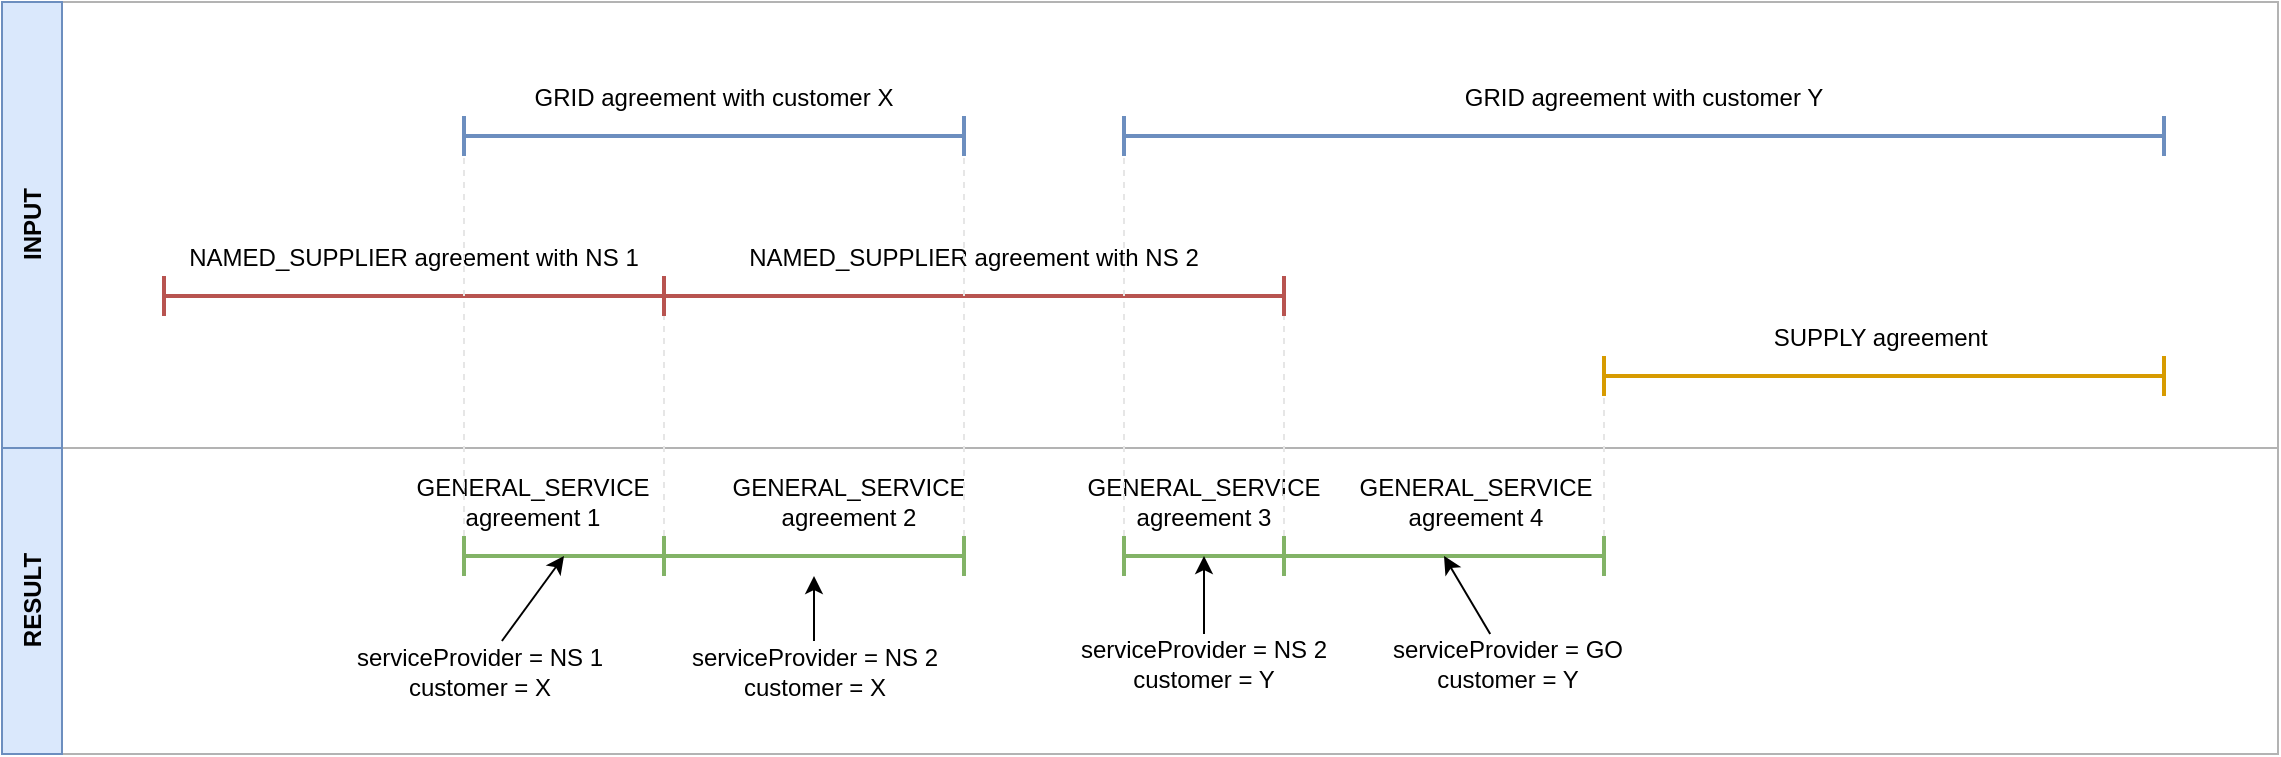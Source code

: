 <mxfile version="24.7.17" pages="12">
  <diagram name="general-service" id="TPAcpoSutJ0NyJSbH-Em">
    <mxGraphModel dx="1565" dy="966" grid="0" gridSize="10" guides="1" tooltips="1" connect="1" arrows="1" fold="1" page="0" pageScale="1" pageWidth="1169" pageHeight="827" math="0" shadow="0">
      <root>
        <mxCell id="0" />
        <mxCell id="1" parent="0" />
        <mxCell id="9okdgM4vmiqUGmqTkYKk-2" value="" style="rounded=0;whiteSpace=wrap;html=1;fillColor=none;strokeColor=#B3B3B3;" parent="1" vertex="1">
          <mxGeometry x="-651" y="36" width="1108" height="153" as="geometry" />
        </mxCell>
        <mxCell id="9okdgM4vmiqUGmqTkYKk-1" value="" style="rounded=0;whiteSpace=wrap;html=1;fillColor=none;strokeColor=#B3B3B3;" parent="1" vertex="1">
          <mxGeometry x="-651" y="-187" width="1108" height="223" as="geometry" />
        </mxCell>
        <mxCell id="FYREpQL3ntCEOkRxe8mp-1" value="GRID agreement with customer X" style="shape=crossbar;whiteSpace=wrap;html=1;rounded=1;fillColor=#dae8fc;strokeColor=#6c8ebf;labelPosition=center;verticalLabelPosition=top;align=center;verticalAlign=bottom;strokeWidth=2;" parent="1" vertex="1">
          <mxGeometry x="-450" y="-130" width="250" height="20" as="geometry" />
        </mxCell>
        <mxCell id="FYREpQL3ntCEOkRxe8mp-2" value="GRID agreement with customer Y" style="shape=crossbar;whiteSpace=wrap;html=1;rounded=1;fillColor=#dae8fc;strokeColor=#6c8ebf;labelPosition=center;verticalLabelPosition=top;align=center;verticalAlign=bottom;strokeWidth=2;" parent="1" vertex="1">
          <mxGeometry x="-120" y="-130" width="520" height="20" as="geometry" />
        </mxCell>
        <mxCell id="FYREpQL3ntCEOkRxe8mp-3" value="NAMED_SUPPLIER agreement with NS 1" style="shape=crossbar;whiteSpace=wrap;html=1;rounded=1;fillColor=#f8cecc;strokeColor=#b85450;labelPosition=center;verticalLabelPosition=top;align=center;verticalAlign=bottom;strokeWidth=2;" parent="1" vertex="1">
          <mxGeometry x="-600" y="-50" width="250" height="20" as="geometry" />
        </mxCell>
        <mxCell id="FYREpQL3ntCEOkRxe8mp-4" value="NAMED_SUPPLIER&amp;nbsp;agreement with NS 2" style="shape=crossbar;whiteSpace=wrap;html=1;rounded=1;fillColor=#f8cecc;strokeColor=#b85450;labelPosition=center;verticalLabelPosition=top;align=center;verticalAlign=bottom;strokeWidth=2;" parent="1" vertex="1">
          <mxGeometry x="-350" y="-50" width="310" height="20" as="geometry" />
        </mxCell>
        <mxCell id="FYREpQL3ntCEOkRxe8mp-5" value="GENERAL_SERVICE agreement 1" style="shape=crossbar;whiteSpace=wrap;html=1;rounded=1;fillColor=#d5e8d4;strokeColor=#82b366;labelPosition=center;verticalLabelPosition=top;align=center;verticalAlign=bottom;strokeWidth=2;spacingRight=31;" parent="1" vertex="1">
          <mxGeometry x="-450" y="80" width="100" height="20" as="geometry" />
        </mxCell>
        <mxCell id="FYREpQL3ntCEOkRxe8mp-6" value="GENERAL_SERVICE&lt;br&gt;agreement 2" style="shape=crossbar;whiteSpace=wrap;html=1;rounded=1;fillColor=#d5e8d4;strokeColor=#82b366;labelPosition=center;verticalLabelPosition=top;align=center;verticalAlign=bottom;strokeWidth=2;spacingLeft=35;" parent="1" vertex="1">
          <mxGeometry x="-350" y="80" width="150" height="20" as="geometry" />
        </mxCell>
        <mxCell id="FYREpQL3ntCEOkRxe8mp-7" value="GENERAL_SERVICE agreement 3" style="shape=crossbar;whiteSpace=wrap;html=1;rounded=1;fillColor=#d5e8d4;strokeColor=#82b366;labelPosition=center;verticalLabelPosition=top;align=center;verticalAlign=bottom;strokeWidth=2;" parent="1" vertex="1">
          <mxGeometry x="-120" y="80" width="80" height="20" as="geometry" />
        </mxCell>
        <mxCell id="FYREpQL3ntCEOkRxe8mp-8" value="GENERAL_SERVICE agreement 4" style="shape=crossbar;whiteSpace=wrap;html=1;rounded=1;fillColor=#d5e8d4;strokeColor=#82b366;labelPosition=center;verticalLabelPosition=top;align=center;verticalAlign=bottom;strokeWidth=2;spacingLeft=32;" parent="1" vertex="1">
          <mxGeometry x="-40" y="80" width="160" height="20" as="geometry" />
        </mxCell>
        <mxCell id="FYREpQL3ntCEOkRxe8mp-9" value="serviceProvider = NS 1&lt;br&gt;customer = X" style="text;html=1;strokeColor=none;fillColor=none;align=center;verticalAlign=middle;whiteSpace=wrap;rounded=0;" parent="1" vertex="1">
          <mxGeometry x="-527" y="132.5" width="170" height="30" as="geometry" />
        </mxCell>
        <mxCell id="FYREpQL3ntCEOkRxe8mp-10" style="rounded=0;orthogonalLoop=1;jettySize=auto;html=1;" parent="1" source="FYREpQL3ntCEOkRxe8mp-11" target="FYREpQL3ntCEOkRxe8mp-6" edge="1">
          <mxGeometry relative="1" as="geometry" />
        </mxCell>
        <mxCell id="FYREpQL3ntCEOkRxe8mp-11" value="serviceProvider = NS 2&lt;br&gt;customer = X" style="text;html=1;strokeColor=none;fillColor=none;align=center;verticalAlign=middle;whiteSpace=wrap;rounded=0;" parent="1" vertex="1">
          <mxGeometry x="-352.5" y="132.5" width="155" height="30" as="geometry" />
        </mxCell>
        <mxCell id="FYREpQL3ntCEOkRxe8mp-12" style="rounded=0;orthogonalLoop=1;jettySize=auto;html=1;entryX=0.5;entryY=0.5;entryDx=0;entryDy=0;entryPerimeter=0;" parent="1" source="FYREpQL3ntCEOkRxe8mp-13" target="FYREpQL3ntCEOkRxe8mp-7" edge="1">
          <mxGeometry relative="1" as="geometry" />
        </mxCell>
        <mxCell id="FYREpQL3ntCEOkRxe8mp-13" value="serviceProvider = NS 2&lt;br style=&quot;border-color: var(--border-color);&quot;&gt;customer = Y" style="text;html=1;strokeColor=none;fillColor=none;align=center;verticalAlign=middle;whiteSpace=wrap;rounded=0;" parent="1" vertex="1">
          <mxGeometry x="-150" y="129" width="140" height="30" as="geometry" />
        </mxCell>
        <mxCell id="FYREpQL3ntCEOkRxe8mp-14" value="SUPPLY agreement&amp;nbsp;" style="shape=crossbar;whiteSpace=wrap;html=1;rounded=1;fillColor=#ffe6cc;strokeColor=#d79b00;labelPosition=center;verticalLabelPosition=top;align=center;verticalAlign=bottom;strokeWidth=2;" parent="1" vertex="1">
          <mxGeometry x="120" y="-10" width="280" height="20" as="geometry" />
        </mxCell>
        <mxCell id="FYREpQL3ntCEOkRxe8mp-15" style="rounded=0;orthogonalLoop=1;jettySize=auto;html=1;entryX=0.5;entryY=0.5;entryDx=0;entryDy=0;entryPerimeter=0;" parent="1" source="FYREpQL3ntCEOkRxe8mp-16" target="FYREpQL3ntCEOkRxe8mp-8" edge="1">
          <mxGeometry relative="1" as="geometry" />
        </mxCell>
        <mxCell id="FYREpQL3ntCEOkRxe8mp-16" value="serviceProvider = GO&lt;br style=&quot;border-color: var(--border-color);&quot;&gt;customer = Y" style="text;html=1;strokeColor=none;fillColor=none;align=center;verticalAlign=middle;whiteSpace=wrap;rounded=0;" parent="1" vertex="1">
          <mxGeometry x="2" y="129" width="140" height="30" as="geometry" />
        </mxCell>
        <mxCell id="FYREpQL3ntCEOkRxe8mp-17" value="" style="endArrow=classic;html=1;rounded=0;entryX=0.5;entryY=0.5;entryDx=0;entryDy=0;entryPerimeter=0;" parent="1" source="FYREpQL3ntCEOkRxe8mp-9" target="FYREpQL3ntCEOkRxe8mp-5" edge="1">
          <mxGeometry width="50" height="50" relative="1" as="geometry">
            <mxPoint x="-420" y="180" as="sourcePoint" />
            <mxPoint x="-370" y="130" as="targetPoint" />
          </mxGeometry>
        </mxCell>
        <mxCell id="9okdgM4vmiqUGmqTkYKk-3" value="INPUT" style="text;html=1;align=center;verticalAlign=middle;whiteSpace=wrap;rounded=0;fontStyle=1;horizontal=0;fillColor=#dae8fc;strokeColor=#6c8ebf;" parent="1" vertex="1">
          <mxGeometry x="-681" y="-187" width="30" height="223" as="geometry" />
        </mxCell>
        <mxCell id="9okdgM4vmiqUGmqTkYKk-5" value="RESULT" style="text;html=1;align=center;verticalAlign=middle;whiteSpace=wrap;rounded=0;fontStyle=1;horizontal=0;fillColor=#dae8fc;strokeColor=#6c8ebf;" parent="1" vertex="1">
          <mxGeometry x="-681" y="36" width="30" height="153" as="geometry" />
        </mxCell>
        <mxCell id="9okdgM4vmiqUGmqTkYKk-6" value="" style="endArrow=none;html=1;rounded=0;dashed=1;strokeColor=#E6E6E6;exitX=0;exitY=0;exitDx=0;exitDy=0;exitPerimeter=0;entryX=0;entryY=1;entryDx=0;entryDy=0;entryPerimeter=0;" parent="1" source="FYREpQL3ntCEOkRxe8mp-5" target="FYREpQL3ntCEOkRxe8mp-1" edge="1">
          <mxGeometry width="50" height="50" relative="1" as="geometry">
            <mxPoint x="-372" y="-293" as="sourcePoint" />
            <mxPoint x="-374" y="-403" as="targetPoint" />
          </mxGeometry>
        </mxCell>
        <mxCell id="9okdgM4vmiqUGmqTkYKk-7" value="" style="endArrow=none;html=1;rounded=0;dashed=1;strokeColor=#E6E6E6;exitX=0;exitY=0;exitDx=0;exitDy=0;exitPerimeter=0;entryX=0;entryY=1;entryDx=0;entryDy=0;entryPerimeter=0;" parent="1" source="FYREpQL3ntCEOkRxe8mp-6" target="FYREpQL3ntCEOkRxe8mp-4" edge="1">
          <mxGeometry width="50" height="50" relative="1" as="geometry">
            <mxPoint x="-440" y="90" as="sourcePoint" />
            <mxPoint x="-440" y="-100" as="targetPoint" />
          </mxGeometry>
        </mxCell>
        <mxCell id="9okdgM4vmiqUGmqTkYKk-8" value="" style="endArrow=none;html=1;rounded=0;dashed=1;strokeColor=#E6E6E6;exitX=1;exitY=0;exitDx=0;exitDy=0;exitPerimeter=0;entryX=1;entryY=1;entryDx=0;entryDy=0;entryPerimeter=0;" parent="1" source="FYREpQL3ntCEOkRxe8mp-6" target="FYREpQL3ntCEOkRxe8mp-1" edge="1">
          <mxGeometry width="50" height="50" relative="1" as="geometry">
            <mxPoint x="-430" y="100" as="sourcePoint" />
            <mxPoint x="-430" y="-90" as="targetPoint" />
          </mxGeometry>
        </mxCell>
        <mxCell id="9okdgM4vmiqUGmqTkYKk-9" value="" style="endArrow=none;html=1;rounded=0;dashed=1;strokeColor=#E6E6E6;exitX=0;exitY=0;exitDx=0;exitDy=0;exitPerimeter=0;entryX=0;entryY=1;entryDx=0;entryDy=0;entryPerimeter=0;" parent="1" source="FYREpQL3ntCEOkRxe8mp-7" target="FYREpQL3ntCEOkRxe8mp-2" edge="1">
          <mxGeometry width="50" height="50" relative="1" as="geometry">
            <mxPoint x="-420" y="110" as="sourcePoint" />
            <mxPoint x="-420" y="-80" as="targetPoint" />
          </mxGeometry>
        </mxCell>
        <mxCell id="9okdgM4vmiqUGmqTkYKk-10" value="" style="endArrow=none;html=1;rounded=0;dashed=1;strokeColor=#E6E6E6;exitX=0;exitY=0;exitDx=0;exitDy=0;exitPerimeter=0;entryX=1;entryY=1;entryDx=0;entryDy=0;entryPerimeter=0;" parent="1" source="FYREpQL3ntCEOkRxe8mp-8" target="FYREpQL3ntCEOkRxe8mp-4" edge="1">
          <mxGeometry width="50" height="50" relative="1" as="geometry">
            <mxPoint x="-410" y="120" as="sourcePoint" />
            <mxPoint x="-410" y="-70" as="targetPoint" />
          </mxGeometry>
        </mxCell>
        <mxCell id="9okdgM4vmiqUGmqTkYKk-11" value="" style="endArrow=none;html=1;rounded=0;dashed=1;strokeColor=#E6E6E6;exitX=1;exitY=0;exitDx=0;exitDy=0;exitPerimeter=0;entryX=0;entryY=1;entryDx=0;entryDy=0;entryPerimeter=0;" parent="1" source="FYREpQL3ntCEOkRxe8mp-8" target="FYREpQL3ntCEOkRxe8mp-14" edge="1">
          <mxGeometry width="50" height="50" relative="1" as="geometry">
            <mxPoint x="-400" y="130" as="sourcePoint" />
            <mxPoint x="-400" y="-60" as="targetPoint" />
          </mxGeometry>
        </mxCell>
      </root>
    </mxGraphModel>
  </diagram>
  <diagram id="hHfPCNvyKWGCRxPX6kuU" name="üldteenus">
    <mxGraphModel dx="1679" dy="1050" grid="0" gridSize="10" guides="1" tooltips="1" connect="1" arrows="1" fold="1" page="0" pageScale="1" pageWidth="1169" pageHeight="827" math="0" shadow="0">
      <root>
        <mxCell id="0" />
        <mxCell id="1" parent="0" />
        <mxCell id="PEXl82IHbpsBvwslRwle-1" value="" style="rounded=0;whiteSpace=wrap;html=1;fillColor=none;strokeColor=#B3B3B3;" parent="1" vertex="1">
          <mxGeometry x="-651" y="36" width="1108" height="153" as="geometry" />
        </mxCell>
        <mxCell id="PEXl82IHbpsBvwslRwle-2" value="" style="rounded=0;whiteSpace=wrap;html=1;fillColor=none;strokeColor=#B3B3B3;" parent="1" vertex="1">
          <mxGeometry x="-651" y="-187" width="1108" height="223" as="geometry" />
        </mxCell>
        <mxCell id="PEXl82IHbpsBvwslRwle-3" value="GRID leping kliendiga X" style="shape=crossbar;whiteSpace=wrap;html=1;rounded=1;fillColor=#dae8fc;strokeColor=#6c8ebf;labelPosition=center;verticalLabelPosition=top;align=center;verticalAlign=bottom;strokeWidth=2;" parent="1" vertex="1">
          <mxGeometry x="-450" y="-130" width="250" height="20" as="geometry" />
        </mxCell>
        <mxCell id="PEXl82IHbpsBvwslRwle-4" value="GRID leping kliendiga Y" style="shape=crossbar;whiteSpace=wrap;html=1;rounded=1;fillColor=#dae8fc;strokeColor=#6c8ebf;labelPosition=center;verticalLabelPosition=top;align=center;verticalAlign=bottom;strokeWidth=2;" parent="1" vertex="1">
          <mxGeometry x="-120" y="-130" width="520" height="20" as="geometry" />
        </mxCell>
        <mxCell id="PEXl82IHbpsBvwslRwle-5" value="NAMED_SUPPLIER leping NS 1-ga" style="shape=crossbar;whiteSpace=wrap;html=1;rounded=1;fillColor=#f8cecc;strokeColor=#b85450;labelPosition=center;verticalLabelPosition=top;align=center;verticalAlign=bottom;strokeWidth=2;" parent="1" vertex="1">
          <mxGeometry x="-600" y="-50" width="250" height="20" as="geometry" />
        </mxCell>
        <mxCell id="PEXl82IHbpsBvwslRwle-6" value="NAMED_SUPPLIER&amp;nbsp;leping NS 2-ga" style="shape=crossbar;whiteSpace=wrap;html=1;rounded=1;fillColor=#f8cecc;strokeColor=#b85450;labelPosition=center;verticalLabelPosition=top;align=center;verticalAlign=bottom;strokeWidth=2;" parent="1" vertex="1">
          <mxGeometry x="-350" y="-50" width="310" height="20" as="geometry" />
        </mxCell>
        <mxCell id="PEXl82IHbpsBvwslRwle-7" value="GENERAL_SERVICE leping 1" style="shape=crossbar;whiteSpace=wrap;html=1;rounded=1;fillColor=#d5e8d4;strokeColor=#82b366;labelPosition=center;verticalLabelPosition=top;align=center;verticalAlign=bottom;strokeWidth=2;spacingRight=31;" parent="1" vertex="1">
          <mxGeometry x="-450" y="80" width="100" height="20" as="geometry" />
        </mxCell>
        <mxCell id="PEXl82IHbpsBvwslRwle-8" value="GENERAL_SERVICE&lt;br&gt;leping 2" style="shape=crossbar;whiteSpace=wrap;html=1;rounded=1;fillColor=#d5e8d4;strokeColor=#82b366;labelPosition=center;verticalLabelPosition=top;align=center;verticalAlign=bottom;strokeWidth=2;spacingLeft=35;" parent="1" vertex="1">
          <mxGeometry x="-350" y="80" width="150" height="20" as="geometry" />
        </mxCell>
        <mxCell id="PEXl82IHbpsBvwslRwle-9" value="GENERAL_SERVICE leping 3" style="shape=crossbar;whiteSpace=wrap;html=1;rounded=1;fillColor=#d5e8d4;strokeColor=#82b366;labelPosition=center;verticalLabelPosition=top;align=center;verticalAlign=bottom;strokeWidth=2;" parent="1" vertex="1">
          <mxGeometry x="-120" y="80" width="80" height="20" as="geometry" />
        </mxCell>
        <mxCell id="PEXl82IHbpsBvwslRwle-10" value="GENERAL_SERVICE leping 4" style="shape=crossbar;whiteSpace=wrap;html=1;rounded=1;fillColor=#d5e8d4;strokeColor=#82b366;labelPosition=center;verticalLabelPosition=top;align=center;verticalAlign=bottom;strokeWidth=2;spacingLeft=32;" parent="1" vertex="1">
          <mxGeometry x="-40" y="80" width="160" height="20" as="geometry" />
        </mxCell>
        <mxCell id="PEXl82IHbpsBvwslRwle-11" value="serviceProvider = NS 1&lt;br&gt;customer = X" style="text;html=1;strokeColor=none;fillColor=none;align=center;verticalAlign=middle;whiteSpace=wrap;rounded=0;" parent="1" vertex="1">
          <mxGeometry x="-527" y="132.5" width="170" height="30" as="geometry" />
        </mxCell>
        <mxCell id="PEXl82IHbpsBvwslRwle-12" style="rounded=0;orthogonalLoop=1;jettySize=auto;html=1;" parent="1" source="PEXl82IHbpsBvwslRwle-13" target="PEXl82IHbpsBvwslRwle-8" edge="1">
          <mxGeometry relative="1" as="geometry" />
        </mxCell>
        <mxCell id="PEXl82IHbpsBvwslRwle-13" value="serviceProvider = NS 2&lt;br&gt;customer = X" style="text;html=1;strokeColor=none;fillColor=none;align=center;verticalAlign=middle;whiteSpace=wrap;rounded=0;" parent="1" vertex="1">
          <mxGeometry x="-352.5" y="132.5" width="155" height="30" as="geometry" />
        </mxCell>
        <mxCell id="PEXl82IHbpsBvwslRwle-14" style="rounded=0;orthogonalLoop=1;jettySize=auto;html=1;entryX=0.5;entryY=0.5;entryDx=0;entryDy=0;entryPerimeter=0;" parent="1" source="PEXl82IHbpsBvwslRwle-15" target="PEXl82IHbpsBvwslRwle-9" edge="1">
          <mxGeometry relative="1" as="geometry" />
        </mxCell>
        <mxCell id="PEXl82IHbpsBvwslRwle-15" value="serviceProvider = NS 2&lt;br style=&quot;border-color: var(--border-color);&quot;&gt;customer = Y" style="text;html=1;strokeColor=none;fillColor=none;align=center;verticalAlign=middle;whiteSpace=wrap;rounded=0;" parent="1" vertex="1">
          <mxGeometry x="-150" y="129" width="140" height="30" as="geometry" />
        </mxCell>
        <mxCell id="PEXl82IHbpsBvwslRwle-16" value="SUPPLY leping&amp;nbsp;" style="shape=crossbar;whiteSpace=wrap;html=1;rounded=1;fillColor=#ffe6cc;strokeColor=#d79b00;labelPosition=center;verticalLabelPosition=top;align=center;verticalAlign=bottom;strokeWidth=2;" parent="1" vertex="1">
          <mxGeometry x="120" y="-10" width="280" height="20" as="geometry" />
        </mxCell>
        <mxCell id="PEXl82IHbpsBvwslRwle-17" style="rounded=0;orthogonalLoop=1;jettySize=auto;html=1;entryX=0.5;entryY=0.5;entryDx=0;entryDy=0;entryPerimeter=0;" parent="1" source="PEXl82IHbpsBvwslRwle-18" target="PEXl82IHbpsBvwslRwle-10" edge="1">
          <mxGeometry relative="1" as="geometry" />
        </mxCell>
        <mxCell id="PEXl82IHbpsBvwslRwle-18" value="serviceProvider = GO&lt;br style=&quot;border-color: var(--border-color);&quot;&gt;customer = Y" style="text;html=1;strokeColor=none;fillColor=none;align=center;verticalAlign=middle;whiteSpace=wrap;rounded=0;" parent="1" vertex="1">
          <mxGeometry x="2" y="129" width="140" height="30" as="geometry" />
        </mxCell>
        <mxCell id="PEXl82IHbpsBvwslRwle-19" value="" style="endArrow=classic;html=1;rounded=0;entryX=0.5;entryY=0.5;entryDx=0;entryDy=0;entryPerimeter=0;" parent="1" source="PEXl82IHbpsBvwslRwle-11" target="PEXl82IHbpsBvwslRwle-7" edge="1">
          <mxGeometry width="50" height="50" relative="1" as="geometry">
            <mxPoint x="-420" y="180" as="sourcePoint" />
            <mxPoint x="-370" y="130" as="targetPoint" />
          </mxGeometry>
        </mxCell>
        <mxCell id="PEXl82IHbpsBvwslRwle-22" value="" style="endArrow=none;html=1;rounded=0;dashed=1;strokeColor=#E6E6E6;exitX=0;exitY=0;exitDx=0;exitDy=0;exitPerimeter=0;entryX=0;entryY=1;entryDx=0;entryDy=0;entryPerimeter=0;" parent="1" source="PEXl82IHbpsBvwslRwle-7" target="PEXl82IHbpsBvwslRwle-3" edge="1">
          <mxGeometry width="50" height="50" relative="1" as="geometry">
            <mxPoint x="-372" y="-293" as="sourcePoint" />
            <mxPoint x="-374" y="-403" as="targetPoint" />
          </mxGeometry>
        </mxCell>
        <mxCell id="PEXl82IHbpsBvwslRwle-23" value="" style="endArrow=none;html=1;rounded=0;dashed=1;strokeColor=#E6E6E6;exitX=0;exitY=0;exitDx=0;exitDy=0;exitPerimeter=0;entryX=0;entryY=1;entryDx=0;entryDy=0;entryPerimeter=0;" parent="1" source="PEXl82IHbpsBvwslRwle-8" target="PEXl82IHbpsBvwslRwle-6" edge="1">
          <mxGeometry width="50" height="50" relative="1" as="geometry">
            <mxPoint x="-440" y="90" as="sourcePoint" />
            <mxPoint x="-440" y="-100" as="targetPoint" />
          </mxGeometry>
        </mxCell>
        <mxCell id="PEXl82IHbpsBvwslRwle-24" value="" style="endArrow=none;html=1;rounded=0;dashed=1;strokeColor=#E6E6E6;exitX=1;exitY=0;exitDx=0;exitDy=0;exitPerimeter=0;entryX=1;entryY=1;entryDx=0;entryDy=0;entryPerimeter=0;" parent="1" source="PEXl82IHbpsBvwslRwle-8" target="PEXl82IHbpsBvwslRwle-3" edge="1">
          <mxGeometry width="50" height="50" relative="1" as="geometry">
            <mxPoint x="-430" y="100" as="sourcePoint" />
            <mxPoint x="-430" y="-90" as="targetPoint" />
          </mxGeometry>
        </mxCell>
        <mxCell id="PEXl82IHbpsBvwslRwle-25" value="" style="endArrow=none;html=1;rounded=0;dashed=1;strokeColor=#E6E6E6;exitX=0;exitY=0;exitDx=0;exitDy=0;exitPerimeter=0;entryX=0;entryY=1;entryDx=0;entryDy=0;entryPerimeter=0;" parent="1" source="PEXl82IHbpsBvwslRwle-9" target="PEXl82IHbpsBvwslRwle-4" edge="1">
          <mxGeometry width="50" height="50" relative="1" as="geometry">
            <mxPoint x="-420" y="110" as="sourcePoint" />
            <mxPoint x="-420" y="-80" as="targetPoint" />
          </mxGeometry>
        </mxCell>
        <mxCell id="PEXl82IHbpsBvwslRwle-26" value="" style="endArrow=none;html=1;rounded=0;dashed=1;strokeColor=#E6E6E6;exitX=0;exitY=0;exitDx=0;exitDy=0;exitPerimeter=0;entryX=1;entryY=1;entryDx=0;entryDy=0;entryPerimeter=0;" parent="1" source="PEXl82IHbpsBvwslRwle-10" target="PEXl82IHbpsBvwslRwle-6" edge="1">
          <mxGeometry width="50" height="50" relative="1" as="geometry">
            <mxPoint x="-410" y="120" as="sourcePoint" />
            <mxPoint x="-410" y="-70" as="targetPoint" />
          </mxGeometry>
        </mxCell>
        <mxCell id="PEXl82IHbpsBvwslRwle-27" value="" style="endArrow=none;html=1;rounded=0;dashed=1;strokeColor=#E6E6E6;exitX=1;exitY=0;exitDx=0;exitDy=0;exitPerimeter=0;entryX=0;entryY=1;entryDx=0;entryDy=0;entryPerimeter=0;" parent="1" source="PEXl82IHbpsBvwslRwle-10" target="PEXl82IHbpsBvwslRwle-16" edge="1">
          <mxGeometry width="50" height="50" relative="1" as="geometry">
            <mxPoint x="-400" y="130" as="sourcePoint" />
            <mxPoint x="-400" y="-60" as="targetPoint" />
          </mxGeometry>
        </mxCell>
        <mxCell id="axwBd8zxMI7Q5bQgzwYO-1" value="SISEND" style="text;html=1;align=center;verticalAlign=middle;whiteSpace=wrap;rounded=0;fontStyle=1;horizontal=0;fillColor=#dae8fc;strokeColor=#6c8ebf;" vertex="1" parent="1">
          <mxGeometry x="-681" y="-187" width="30" height="223" as="geometry" />
        </mxCell>
        <mxCell id="axwBd8zxMI7Q5bQgzwYO-2" value="TULEMUS" style="text;html=1;align=center;verticalAlign=middle;whiteSpace=wrap;rounded=0;fontStyle=1;horizontal=0;fillColor=#dae8fc;strokeColor=#6c8ebf;" vertex="1" parent="1">
          <mxGeometry x="-681" y="36" width="30" height="153" as="geometry" />
        </mxCell>
      </root>
    </mxGraphModel>
  </diagram>
  <diagram id="6CmDIzaB-1vtuhqZv6bl" name="ex-1-eng">
    <mxGraphModel dx="1224" dy="714" grid="0" gridSize="10" guides="1" tooltips="1" connect="1" arrows="1" fold="1" page="0" pageScale="1" pageWidth="1169" pageHeight="827" math="0" shadow="0">
      <root>
        <mxCell id="0" />
        <mxCell id="1" parent="0" />
        <mxCell id="wn-f1aLB9f5QrlBtfap5-1" value="" style="rounded=0;whiteSpace=wrap;html=1;fillColor=none;strokeColor=#B3B3B3;" vertex="1" parent="1">
          <mxGeometry x="-651" y="36" width="307" height="153" as="geometry" />
        </mxCell>
        <mxCell id="wn-f1aLB9f5QrlBtfap5-2" value="" style="rounded=0;whiteSpace=wrap;html=1;fillColor=none;strokeColor=#B3B3B3;" vertex="1" parent="1">
          <mxGeometry x="-651" y="-52" width="307" height="88" as="geometry" />
        </mxCell>
        <mxCell id="wn-f1aLB9f5QrlBtfap5-3" value="GRID agreement with customer X" style="shape=crossbar;whiteSpace=wrap;html=1;rounded=1;fillColor=#dae8fc;strokeColor=#6c8ebf;labelPosition=center;verticalLabelPosition=top;align=center;verticalAlign=bottom;strokeWidth=2;" vertex="1" parent="1">
          <mxGeometry x="-630" y="-12" width="250" height="20" as="geometry" />
        </mxCell>
        <mxCell id="wn-f1aLB9f5QrlBtfap5-7" value="GENERAL_SERVICE agreement" style="shape=crossbar;whiteSpace=wrap;html=1;rounded=1;fillColor=#d5e8d4;strokeColor=#82b366;labelPosition=center;verticalLabelPosition=top;align=center;verticalAlign=bottom;strokeWidth=2;spacingRight=31;" vertex="1" parent="1">
          <mxGeometry x="-630" y="80" width="250" height="20" as="geometry" />
        </mxCell>
        <mxCell id="wn-f1aLB9f5QrlBtfap5-11" value="serviceProvider = GO&lt;br&gt;customer = X" style="text;html=1;strokeColor=none;fillColor=none;align=center;verticalAlign=middle;whiteSpace=wrap;rounded=0;" vertex="1" parent="1">
          <mxGeometry x="-590" y="125" width="170" height="30" as="geometry" />
        </mxCell>
        <mxCell id="wn-f1aLB9f5QrlBtfap5-19" value="" style="endArrow=classic;html=1;rounded=0;entryX=0.5;entryY=0.5;entryDx=0;entryDy=0;entryPerimeter=0;" edge="1" parent="1" source="wn-f1aLB9f5QrlBtfap5-11" target="wn-f1aLB9f5QrlBtfap5-7">
          <mxGeometry width="50" height="50" relative="1" as="geometry">
            <mxPoint x="-600" y="180" as="sourcePoint" />
            <mxPoint x="-550" y="130" as="targetPoint" />
          </mxGeometry>
        </mxCell>
        <mxCell id="wn-f1aLB9f5QrlBtfap5-20" value="INPUT" style="text;html=1;align=center;verticalAlign=middle;whiteSpace=wrap;rounded=0;fontStyle=1;horizontal=0;fillColor=#dae8fc;strokeColor=#6c8ebf;" vertex="1" parent="1">
          <mxGeometry x="-681" y="-52" width="30" height="88" as="geometry" />
        </mxCell>
        <mxCell id="wn-f1aLB9f5QrlBtfap5-21" value="CREATED" style="text;html=1;align=center;verticalAlign=middle;whiteSpace=wrap;rounded=0;fontStyle=1;horizontal=0;fillColor=#d5e8d4;strokeColor=#82b366;" vertex="1" parent="1">
          <mxGeometry x="-681" y="36" width="30" height="153" as="geometry" />
        </mxCell>
        <mxCell id="wn-f1aLB9f5QrlBtfap5-22" value="" style="endArrow=none;html=1;rounded=0;dashed=1;strokeColor=#E6E6E6;exitX=0;exitY=0;exitDx=0;exitDy=0;exitPerimeter=0;entryX=0;entryY=1;entryDx=0;entryDy=0;entryPerimeter=0;" edge="1" parent="1" source="wn-f1aLB9f5QrlBtfap5-7" target="wn-f1aLB9f5QrlBtfap5-3">
          <mxGeometry width="50" height="50" relative="1" as="geometry">
            <mxPoint x="-552" y="-293" as="sourcePoint" />
            <mxPoint x="-554" y="-403" as="targetPoint" />
          </mxGeometry>
        </mxCell>
        <mxCell id="wn-f1aLB9f5QrlBtfap5-24" value="" style="endArrow=none;html=1;rounded=0;dashed=1;strokeColor=#E6E6E6;exitX=1;exitY=0;exitDx=0;exitDy=0;exitPerimeter=0;entryX=1;entryY=1;entryDx=0;entryDy=0;entryPerimeter=0;" edge="1" parent="1" target="wn-f1aLB9f5QrlBtfap5-3">
          <mxGeometry width="50" height="50" relative="1" as="geometry">
            <mxPoint x="-380" y="80" as="sourcePoint" />
            <mxPoint x="-610" y="-90" as="targetPoint" />
          </mxGeometry>
        </mxCell>
      </root>
    </mxGraphModel>
  </diagram>
  <diagram id="xb2ooOYyg5PjYuVV0kE_" name="ex-1-est">
    <mxGraphModel dx="1459" dy="888" grid="0" gridSize="10" guides="1" tooltips="1" connect="1" arrows="1" fold="1" page="0" pageScale="1" pageWidth="1169" pageHeight="827" math="0" shadow="0">
      <root>
        <mxCell id="0" />
        <mxCell id="1" parent="0" />
        <mxCell id="YkQEQYK7puFkCISL5-Y2-1" value="" style="rounded=0;whiteSpace=wrap;html=1;fillColor=none;strokeColor=#B3B3B3;" vertex="1" parent="1">
          <mxGeometry x="-651" y="36" width="307" height="153" as="geometry" />
        </mxCell>
        <mxCell id="YkQEQYK7puFkCISL5-Y2-2" value="" style="rounded=0;whiteSpace=wrap;html=1;fillColor=none;strokeColor=#B3B3B3;" vertex="1" parent="1">
          <mxGeometry x="-651" y="-52" width="307" height="88" as="geometry" />
        </mxCell>
        <mxCell id="YkQEQYK7puFkCISL5-Y2-3" value="GRID leping kliendiga X" style="shape=crossbar;whiteSpace=wrap;html=1;rounded=1;fillColor=#dae8fc;strokeColor=#6c8ebf;labelPosition=center;verticalLabelPosition=top;align=center;verticalAlign=bottom;strokeWidth=2;" vertex="1" parent="1">
          <mxGeometry x="-630" y="-12" width="250" height="20" as="geometry" />
        </mxCell>
        <mxCell id="YkQEQYK7puFkCISL5-Y2-4" value="GENERAL_SERVICE leping" style="shape=crossbar;whiteSpace=wrap;html=1;rounded=1;fillColor=#d5e8d4;strokeColor=#82b366;labelPosition=center;verticalLabelPosition=top;align=center;verticalAlign=bottom;strokeWidth=2;spacingRight=31;" vertex="1" parent="1">
          <mxGeometry x="-630" y="80" width="250" height="20" as="geometry" />
        </mxCell>
        <mxCell id="YkQEQYK7puFkCISL5-Y2-5" value="serviceProvider = GO&lt;br&gt;customer = X" style="text;html=1;strokeColor=none;fillColor=none;align=center;verticalAlign=middle;whiteSpace=wrap;rounded=0;" vertex="1" parent="1">
          <mxGeometry x="-590" y="125" width="170" height="30" as="geometry" />
        </mxCell>
        <mxCell id="YkQEQYK7puFkCISL5-Y2-6" value="" style="endArrow=classic;html=1;rounded=0;entryX=0.5;entryY=0.5;entryDx=0;entryDy=0;entryPerimeter=0;" edge="1" parent="1" source="YkQEQYK7puFkCISL5-Y2-5" target="YkQEQYK7puFkCISL5-Y2-4">
          <mxGeometry width="50" height="50" relative="1" as="geometry">
            <mxPoint x="-600" y="180" as="sourcePoint" />
            <mxPoint x="-550" y="130" as="targetPoint" />
          </mxGeometry>
        </mxCell>
        <mxCell id="YkQEQYK7puFkCISL5-Y2-7" value="SISEND" style="text;html=1;align=center;verticalAlign=middle;whiteSpace=wrap;rounded=0;fontStyle=1;horizontal=0;fillColor=#dae8fc;strokeColor=#6c8ebf;" vertex="1" parent="1">
          <mxGeometry x="-681" y="-52" width="30" height="88" as="geometry" />
        </mxCell>
        <mxCell id="YkQEQYK7puFkCISL5-Y2-8" value="LOODUD" style="text;html=1;align=center;verticalAlign=middle;whiteSpace=wrap;rounded=0;fontStyle=1;horizontal=0;fillColor=#d5e8d4;strokeColor=#82b366;" vertex="1" parent="1">
          <mxGeometry x="-681" y="36" width="30" height="153" as="geometry" />
        </mxCell>
        <mxCell id="YkQEQYK7puFkCISL5-Y2-9" value="" style="endArrow=none;html=1;rounded=0;dashed=1;strokeColor=#E6E6E6;exitX=0;exitY=0;exitDx=0;exitDy=0;exitPerimeter=0;entryX=0;entryY=1;entryDx=0;entryDy=0;entryPerimeter=0;" edge="1" parent="1" source="YkQEQYK7puFkCISL5-Y2-4" target="YkQEQYK7puFkCISL5-Y2-3">
          <mxGeometry width="50" height="50" relative="1" as="geometry">
            <mxPoint x="-552" y="-293" as="sourcePoint" />
            <mxPoint x="-554" y="-403" as="targetPoint" />
          </mxGeometry>
        </mxCell>
        <mxCell id="YkQEQYK7puFkCISL5-Y2-10" value="" style="endArrow=none;html=1;rounded=0;dashed=1;strokeColor=#E6E6E6;exitX=1;exitY=0;exitDx=0;exitDy=0;exitPerimeter=0;entryX=1;entryY=1;entryDx=0;entryDy=0;entryPerimeter=0;" edge="1" parent="1" target="YkQEQYK7puFkCISL5-Y2-3">
          <mxGeometry width="50" height="50" relative="1" as="geometry">
            <mxPoint x="-380" y="80" as="sourcePoint" />
            <mxPoint x="-610" y="-90" as="targetPoint" />
          </mxGeometry>
        </mxCell>
      </root>
    </mxGraphModel>
  </diagram>
  <diagram id="4XJaWZNUt6JlbEtaAsKd" name="ex-2-eng">
    <mxGraphModel dx="1393" dy="839" grid="0" gridSize="10" guides="1" tooltips="1" connect="1" arrows="1" fold="1" page="0" pageScale="1" pageWidth="1169" pageHeight="827" math="0" shadow="0">
      <root>
        <mxCell id="0" />
        <mxCell id="1" parent="0" />
        <mxCell id="GFDTIGMlqtkRUC5_mBI7-1" value="" style="rounded=0;whiteSpace=wrap;html=1;fillColor=none;strokeColor=#B3B3B3;" parent="1" vertex="1">
          <mxGeometry x="-651" width="367" height="131" as="geometry" />
        </mxCell>
        <mxCell id="GFDTIGMlqtkRUC5_mBI7-2" value="" style="rounded=0;whiteSpace=wrap;html=1;fillColor=none;strokeColor=#B3B3B3;" parent="1" vertex="1">
          <mxGeometry x="-651" y="-127" width="367" height="127" as="geometry" />
        </mxCell>
        <mxCell id="GFDTIGMlqtkRUC5_mBI7-3" value="GRID agreement with customer X" style="shape=crossbar;whiteSpace=wrap;html=1;rounded=1;fillColor=#dae8fc;strokeColor=#6c8ebf;labelPosition=center;verticalLabelPosition=top;align=center;verticalAlign=bottom;strokeWidth=2;" parent="1" vertex="1">
          <mxGeometry x="-570" y="-90" width="250" height="20" as="geometry" />
        </mxCell>
        <mxCell id="GFDTIGMlqtkRUC5_mBI7-7" value="GENERAL_SERVICE agreement 1" style="shape=crossbar;whiteSpace=wrap;html=1;rounded=1;fillColor=#d5e8d4;strokeColor=#82b366;labelPosition=center;verticalLabelPosition=top;align=center;verticalAlign=bottom;strokeWidth=2;spacingRight=31;" parent="1" vertex="1">
          <mxGeometry x="-570" y="44" width="250" height="20" as="geometry" />
        </mxCell>
        <mxCell id="GFDTIGMlqtkRUC5_mBI7-11" value="serviceProvider = GO&lt;br&gt;customer = X" style="text;html=1;strokeColor=none;fillColor=none;align=center;verticalAlign=middle;whiteSpace=wrap;rounded=0;" parent="1" vertex="1">
          <mxGeometry x="-530" y="86" width="170" height="30" as="geometry" />
        </mxCell>
        <mxCell id="GFDTIGMlqtkRUC5_mBI7-16" value="SUPPLY agreement" style="shape=crossbar;whiteSpace=wrap;html=1;rounded=1;fillColor=#ffe6cc;strokeColor=#d79b00;labelPosition=center;verticalLabelPosition=top;align=center;verticalAlign=bottom;strokeWidth=2;" parent="1" vertex="1">
          <mxGeometry x="-570" y="-40" width="250" height="20" as="geometry" />
        </mxCell>
        <mxCell id="GFDTIGMlqtkRUC5_mBI7-19" value="" style="endArrow=classic;html=1;rounded=0;entryX=0.5;entryY=0.5;entryDx=0;entryDy=0;entryPerimeter=0;" parent="1" source="GFDTIGMlqtkRUC5_mBI7-11" target="GFDTIGMlqtkRUC5_mBI7-7" edge="1">
          <mxGeometry width="50" height="50" relative="1" as="geometry">
            <mxPoint x="-540" y="144" as="sourcePoint" />
            <mxPoint x="-490" y="94" as="targetPoint" />
          </mxGeometry>
        </mxCell>
        <mxCell id="GFDTIGMlqtkRUC5_mBI7-22" value="" style="endArrow=none;html=1;rounded=0;dashed=1;strokeColor=#E6E6E6;exitX=0;exitY=0;exitDx=0;exitDy=0;exitPerimeter=0;entryX=0;entryY=1;entryDx=0;entryDy=0;entryPerimeter=0;" parent="1" source="GFDTIGMlqtkRUC5_mBI7-7" target="GFDTIGMlqtkRUC5_mBI7-3" edge="1">
          <mxGeometry width="50" height="50" relative="1" as="geometry">
            <mxPoint x="-492" y="-293" as="sourcePoint" />
            <mxPoint x="-494" y="-403" as="targetPoint" />
          </mxGeometry>
        </mxCell>
        <mxCell id="GFDTIGMlqtkRUC5_mBI7-24" value="" style="endArrow=none;html=1;rounded=0;dashed=1;strokeColor=#E6E6E6;entryX=1;entryY=1;entryDx=0;entryDy=0;entryPerimeter=0;exitX=1;exitY=0.062;exitDx=0;exitDy=0;exitPerimeter=0;" parent="1" source="GFDTIGMlqtkRUC5_mBI7-7" target="GFDTIGMlqtkRUC5_mBI7-3" edge="1">
          <mxGeometry width="50" height="50" relative="1" as="geometry">
            <mxPoint x="-321" y="45" as="sourcePoint" />
            <mxPoint x="-550" y="-90" as="targetPoint" />
          </mxGeometry>
        </mxCell>
        <mxCell id="u1kyl0OJR9hbq7IrpDM1-1" value="INPUT" style="text;html=1;align=center;verticalAlign=middle;whiteSpace=wrap;rounded=0;fontStyle=1;horizontal=0;fillColor=#dae8fc;strokeColor=#6c8ebf;" parent="1" vertex="1">
          <mxGeometry x="-681" y="-127" width="30" height="127" as="geometry" />
        </mxCell>
        <mxCell id="u1kyl0OJR9hbq7IrpDM1-2" value="DELETED" style="text;html=1;align=center;verticalAlign=middle;whiteSpace=wrap;rounded=0;fontStyle=1;horizontal=0;fillColor=#f8cecc;strokeColor=#b85450;" parent="1" vertex="1">
          <mxGeometry x="-681" width="30" height="131" as="geometry" />
        </mxCell>
      </root>
    </mxGraphModel>
  </diagram>
  <diagram id="pCNkcjwP9SDPeq1m8lY_" name="ex-2-est">
    <mxGraphModel dx="1986" dy="1278" grid="0" gridSize="10" guides="1" tooltips="1" connect="1" arrows="1" fold="1" page="0" pageScale="1" pageWidth="1169" pageHeight="827" math="0" shadow="0">
      <root>
        <mxCell id="0" />
        <mxCell id="1" parent="0" />
        <mxCell id="GYJhd8XRxHsqAsOU56u0-1" value="" style="rounded=0;whiteSpace=wrap;html=1;fillColor=none;strokeColor=#B3B3B3;" parent="1" vertex="1">
          <mxGeometry x="-651" y="-1" width="367" height="128" as="geometry" />
        </mxCell>
        <mxCell id="GYJhd8XRxHsqAsOU56u0-2" value="" style="rounded=0;whiteSpace=wrap;html=1;fillColor=none;strokeColor=#B3B3B3;" parent="1" vertex="1">
          <mxGeometry x="-651" y="-127" width="367" height="126" as="geometry" />
        </mxCell>
        <mxCell id="GYJhd8XRxHsqAsOU56u0-3" value="GRID leping kliendiga X" style="shape=crossbar;whiteSpace=wrap;html=1;rounded=1;fillColor=#dae8fc;strokeColor=#6c8ebf;labelPosition=center;verticalLabelPosition=top;align=center;verticalAlign=bottom;strokeWidth=2;" parent="1" vertex="1">
          <mxGeometry x="-570" y="-90" width="250" height="20" as="geometry" />
        </mxCell>
        <mxCell id="GYJhd8XRxHsqAsOU56u0-4" value="GENERAL_SERVICE leping" style="shape=crossbar;whiteSpace=wrap;html=1;rounded=1;fillColor=#d5e8d4;strokeColor=#82b366;labelPosition=center;verticalLabelPosition=top;align=center;verticalAlign=bottom;strokeWidth=2;spacingRight=31;" parent="1" vertex="1">
          <mxGeometry x="-570" y="43" width="250" height="20" as="geometry" />
        </mxCell>
        <mxCell id="GYJhd8XRxHsqAsOU56u0-5" value="serviceProvider = GO&lt;br&gt;customer = X" style="text;html=1;strokeColor=none;fillColor=none;align=center;verticalAlign=middle;whiteSpace=wrap;rounded=0;" parent="1" vertex="1">
          <mxGeometry x="-530" y="85" width="170" height="30" as="geometry" />
        </mxCell>
        <mxCell id="GYJhd8XRxHsqAsOU56u0-6" value="SUPPLY leping&amp;nbsp;" style="shape=crossbar;whiteSpace=wrap;html=1;rounded=1;fillColor=#ffe6cc;strokeColor=#d79b00;labelPosition=center;verticalLabelPosition=top;align=center;verticalAlign=bottom;strokeWidth=2;" parent="1" vertex="1">
          <mxGeometry x="-570" y="-40" width="250" height="20" as="geometry" />
        </mxCell>
        <mxCell id="GYJhd8XRxHsqAsOU56u0-7" value="" style="endArrow=classic;html=1;rounded=0;entryX=0.5;entryY=0.5;entryDx=0;entryDy=0;entryPerimeter=0;" parent="1" source="GYJhd8XRxHsqAsOU56u0-5" target="GYJhd8XRxHsqAsOU56u0-4" edge="1">
          <mxGeometry width="50" height="50" relative="1" as="geometry">
            <mxPoint x="-540" y="143" as="sourcePoint" />
            <mxPoint x="-490" y="93" as="targetPoint" />
          </mxGeometry>
        </mxCell>
        <mxCell id="GYJhd8XRxHsqAsOU56u0-10" value="" style="endArrow=none;html=1;rounded=0;dashed=1;strokeColor=#E6E6E6;exitX=0;exitY=0;exitDx=0;exitDy=0;exitPerimeter=0;entryX=0;entryY=1;entryDx=0;entryDy=0;entryPerimeter=0;" parent="1" source="GYJhd8XRxHsqAsOU56u0-4" target="GYJhd8XRxHsqAsOU56u0-3" edge="1">
          <mxGeometry width="50" height="50" relative="1" as="geometry">
            <mxPoint x="-492" y="-293" as="sourcePoint" />
            <mxPoint x="-494" y="-403" as="targetPoint" />
          </mxGeometry>
        </mxCell>
        <mxCell id="GYJhd8XRxHsqAsOU56u0-11" value="" style="endArrow=none;html=1;rounded=0;dashed=1;strokeColor=#E6E6E6;exitX=1;exitY=0;exitDx=0;exitDy=0;exitPerimeter=0;entryX=1;entryY=1;entryDx=0;entryDy=0;entryPerimeter=0;" parent="1" source="GYJhd8XRxHsqAsOU56u0-4" target="GYJhd8XRxHsqAsOU56u0-3" edge="1">
          <mxGeometry width="50" height="50" relative="1" as="geometry">
            <mxPoint x="-320" y="80" as="sourcePoint" />
            <mxPoint x="-550" y="-90" as="targetPoint" />
          </mxGeometry>
        </mxCell>
        <mxCell id="Kjhytd9gHt05Q1o5OgWh-1" value="SISEND" style="text;html=1;align=center;verticalAlign=middle;whiteSpace=wrap;rounded=0;fontStyle=1;horizontal=0;fillColor=#dae8fc;strokeColor=#6c8ebf;" parent="1" vertex="1">
          <mxGeometry x="-681" y="-127" width="30" height="126" as="geometry" />
        </mxCell>
        <mxCell id="Kjhytd9gHt05Q1o5OgWh-2" value="KUSTUTATUD" style="text;html=1;align=center;verticalAlign=middle;whiteSpace=wrap;rounded=0;fontStyle=1;horizontal=0;fillColor=#f8cecc;strokeColor=#b85450;" parent="1" vertex="1">
          <mxGeometry x="-681" y="-1" width="30" height="128" as="geometry" />
        </mxCell>
      </root>
    </mxGraphModel>
  </diagram>
  <diagram id="7uI1o_lwhWAc96MeTTph" name="ex-3-eng">
    <mxGraphModel dx="1424" dy="862" grid="0" gridSize="10" guides="1" tooltips="1" connect="1" arrows="1" fold="1" page="0" pageScale="1" pageWidth="1169" pageHeight="827" math="0" shadow="0">
      <root>
        <mxCell id="0" />
        <mxCell id="1" parent="0" />
        <mxCell id="Xa8fF2fApAk_YDvAW-gY-1" value="" style="rounded=0;whiteSpace=wrap;html=1;fillColor=none;strokeColor=#B3B3B3;" vertex="1" parent="1">
          <mxGeometry x="-651" y="-7" width="367" height="110" as="geometry" />
        </mxCell>
        <mxCell id="Xa8fF2fApAk_YDvAW-gY-2" value="" style="rounded=0;whiteSpace=wrap;html=1;fillColor=none;strokeColor=#B3B3B3;" vertex="1" parent="1">
          <mxGeometry x="-651" y="-127" width="367" height="120" as="geometry" />
        </mxCell>
        <mxCell id="Xa8fF2fApAk_YDvAW-gY-3" value="GRID agreement with customer X" style="shape=crossbar;whiteSpace=wrap;html=1;rounded=1;fillColor=#dae8fc;strokeColor=#6c8ebf;labelPosition=center;verticalLabelPosition=top;align=center;verticalAlign=bottom;strokeWidth=2;" vertex="1" parent="1">
          <mxGeometry x="-570" y="-90" width="250" height="20" as="geometry" />
        </mxCell>
        <mxCell id="Xa8fF2fApAk_YDvAW-gY-4" value="GENERAL_SERVICE agreement" style="shape=crossbar;whiteSpace=wrap;html=1;rounded=1;fillColor=#d5e8d4;strokeColor=#82b366;labelPosition=center;verticalLabelPosition=top;align=center;verticalAlign=bottom;strokeWidth=2;spacingRight=31;" vertex="1" parent="1">
          <mxGeometry x="-570" y="37" width="250" height="20" as="geometry" />
        </mxCell>
        <mxCell id="Xa8fF2fApAk_YDvAW-gY-5" value="serviceProvider = GO&lt;br&gt;customer = X" style="text;html=1;strokeColor=none;fillColor=none;align=center;verticalAlign=middle;whiteSpace=wrap;rounded=0;" vertex="1" parent="1">
          <mxGeometry x="-530" y="67" width="170" height="30" as="geometry" />
        </mxCell>
        <mxCell id="Xa8fF2fApAk_YDvAW-gY-6" value="SUPPLY agreement" style="shape=crossbar;whiteSpace=wrap;html=1;rounded=1;fillColor=#ffe6cc;strokeColor=#d79b00;labelPosition=center;verticalLabelPosition=top;align=center;verticalAlign=bottom;strokeWidth=2;" vertex="1" parent="1">
          <mxGeometry x="-438" y="-40" width="118" height="20" as="geometry" />
        </mxCell>
        <mxCell id="Xa8fF2fApAk_YDvAW-gY-7" value="" style="endArrow=classic;html=1;rounded=0;entryX=0.5;entryY=0.5;entryDx=0;entryDy=0;entryPerimeter=0;" edge="1" parent="1" source="Xa8fF2fApAk_YDvAW-gY-5" target="Xa8fF2fApAk_YDvAW-gY-4">
          <mxGeometry width="50" height="50" relative="1" as="geometry">
            <mxPoint x="-540" y="137" as="sourcePoint" />
            <mxPoint x="-490" y="87" as="targetPoint" />
          </mxGeometry>
        </mxCell>
        <mxCell id="Xa8fF2fApAk_YDvAW-gY-14" value="" style="rounded=0;whiteSpace=wrap;html=1;fillColor=none;strokeColor=#B3B3B3;" vertex="1" parent="1">
          <mxGeometry x="-651" y="103" width="367" height="114" as="geometry" />
        </mxCell>
        <mxCell id="Xa8fF2fApAk_YDvAW-gY-15" value="GENERAL_SERVICE agreement" style="shape=crossbar;whiteSpace=wrap;html=1;rounded=1;fillColor=#d5e8d4;strokeColor=#82b366;labelPosition=center;verticalLabelPosition=top;align=center;verticalAlign=bottom;strokeWidth=2;spacingRight=31;" vertex="1" parent="1">
          <mxGeometry x="-570" y="147" width="129" height="20" as="geometry" />
        </mxCell>
        <mxCell id="Xa8fF2fApAk_YDvAW-gY-16" value="serviceProvider = GO&lt;br&gt;customer = X" style="text;html=1;strokeColor=none;fillColor=none;align=center;verticalAlign=middle;whiteSpace=wrap;rounded=0;" vertex="1" parent="1">
          <mxGeometry x="-590.5" y="181" width="170" height="30" as="geometry" />
        </mxCell>
        <mxCell id="Xa8fF2fApAk_YDvAW-gY-17" value="" style="endArrow=classic;html=1;rounded=0;entryX=0.5;entryY=0.5;entryDx=0;entryDy=0;entryPerimeter=0;" edge="1" parent="1" source="Xa8fF2fApAk_YDvAW-gY-16" target="Xa8fF2fApAk_YDvAW-gY-15">
          <mxGeometry width="50" height="50" relative="1" as="geometry">
            <mxPoint x="-540" y="247" as="sourcePoint" />
            <mxPoint x="-490" y="197" as="targetPoint" />
          </mxGeometry>
        </mxCell>
        <mxCell id="59p5RF1xuwUfUuD0xXC--1" value="INPUT" style="text;html=1;align=center;verticalAlign=middle;whiteSpace=wrap;rounded=0;fontStyle=1;horizontal=0;fillColor=#dae8fc;strokeColor=#6c8ebf;" vertex="1" parent="1">
          <mxGeometry x="-681" y="-127" width="30" height="120" as="geometry" />
        </mxCell>
        <mxCell id="59p5RF1xuwUfUuD0xXC--2" value="DELETED" style="text;html=1;align=center;verticalAlign=middle;whiteSpace=wrap;rounded=0;fontStyle=1;horizontal=0;fillColor=#f8cecc;strokeColor=#b85450;" vertex="1" parent="1">
          <mxGeometry x="-681" y="-7" width="30" height="110" as="geometry" />
        </mxCell>
        <mxCell id="V81-LMD-gsLFUuD18ZLY-1" value="CREATED" style="text;html=1;align=center;verticalAlign=middle;whiteSpace=wrap;rounded=0;fontStyle=1;horizontal=0;fillColor=#d5e8d4;strokeColor=#82b366;" vertex="1" parent="1">
          <mxGeometry x="-681" y="103" width="30" height="114" as="geometry" />
        </mxCell>
      </root>
    </mxGraphModel>
  </diagram>
  <diagram id="jbzKS-Jm7ilQAOjn4LCy" name="ex-3-est">
    <mxGraphModel dx="1712" dy="1075" grid="0" gridSize="10" guides="1" tooltips="1" connect="1" arrows="1" fold="1" page="0" pageScale="1" pageWidth="1169" pageHeight="827" math="0" shadow="0">
      <root>
        <mxCell id="0" />
        <mxCell id="1" parent="0" />
        <mxCell id="NfHgxPjGAKe_u391Bm6p-1" value="" style="rounded=0;whiteSpace=wrap;html=1;fillColor=none;strokeColor=#B3B3B3;" vertex="1" parent="1">
          <mxGeometry x="-651" y="-7" width="367" height="110" as="geometry" />
        </mxCell>
        <mxCell id="NfHgxPjGAKe_u391Bm6p-2" value="" style="rounded=0;whiteSpace=wrap;html=1;fillColor=none;strokeColor=#B3B3B3;" vertex="1" parent="1">
          <mxGeometry x="-651" y="-127" width="367" height="120" as="geometry" />
        </mxCell>
        <mxCell id="NfHgxPjGAKe_u391Bm6p-3" value="GRID leping kliendiga X" style="shape=crossbar;whiteSpace=wrap;html=1;rounded=1;fillColor=#dae8fc;strokeColor=#6c8ebf;labelPosition=center;verticalLabelPosition=top;align=center;verticalAlign=bottom;strokeWidth=2;" vertex="1" parent="1">
          <mxGeometry x="-570" y="-90" width="250" height="20" as="geometry" />
        </mxCell>
        <mxCell id="NfHgxPjGAKe_u391Bm6p-4" value="GENERAL_SERVICE leping" style="shape=crossbar;whiteSpace=wrap;html=1;rounded=1;fillColor=#d5e8d4;strokeColor=#82b366;labelPosition=center;verticalLabelPosition=top;align=center;verticalAlign=bottom;strokeWidth=2;spacingRight=31;" vertex="1" parent="1">
          <mxGeometry x="-570" y="37" width="250" height="20" as="geometry" />
        </mxCell>
        <mxCell id="NfHgxPjGAKe_u391Bm6p-5" value="serviceProvider = GO&lt;br&gt;customer = X" style="text;html=1;strokeColor=none;fillColor=none;align=center;verticalAlign=middle;whiteSpace=wrap;rounded=0;" vertex="1" parent="1">
          <mxGeometry x="-530" y="67" width="170" height="30" as="geometry" />
        </mxCell>
        <mxCell id="NfHgxPjGAKe_u391Bm6p-6" value="SUPPLY leping" style="shape=crossbar;whiteSpace=wrap;html=1;rounded=1;fillColor=#ffe6cc;strokeColor=#d79b00;labelPosition=center;verticalLabelPosition=top;align=center;verticalAlign=bottom;strokeWidth=2;" vertex="1" parent="1">
          <mxGeometry x="-438" y="-40" width="118" height="20" as="geometry" />
        </mxCell>
        <mxCell id="NfHgxPjGAKe_u391Bm6p-7" value="" style="endArrow=classic;html=1;rounded=0;entryX=0.5;entryY=0.5;entryDx=0;entryDy=0;entryPerimeter=0;" edge="1" parent="1" source="NfHgxPjGAKe_u391Bm6p-5" target="NfHgxPjGAKe_u391Bm6p-4">
          <mxGeometry width="50" height="50" relative="1" as="geometry">
            <mxPoint x="-540" y="137" as="sourcePoint" />
            <mxPoint x="-490" y="87" as="targetPoint" />
          </mxGeometry>
        </mxCell>
        <mxCell id="NfHgxPjGAKe_u391Bm6p-10" value="" style="rounded=0;whiteSpace=wrap;html=1;fillColor=none;strokeColor=#B3B3B3;" vertex="1" parent="1">
          <mxGeometry x="-651" y="103" width="367" height="114" as="geometry" />
        </mxCell>
        <mxCell id="NfHgxPjGAKe_u391Bm6p-11" value="GENERAL_SERVICE leping" style="shape=crossbar;whiteSpace=wrap;html=1;rounded=1;fillColor=#d5e8d4;strokeColor=#82b366;labelPosition=center;verticalLabelPosition=top;align=center;verticalAlign=bottom;strokeWidth=2;spacingRight=31;" vertex="1" parent="1">
          <mxGeometry x="-570" y="147" width="129" height="20" as="geometry" />
        </mxCell>
        <mxCell id="NfHgxPjGAKe_u391Bm6p-12" value="serviceProvider = GO&lt;br&gt;customer = X" style="text;html=1;strokeColor=none;fillColor=none;align=center;verticalAlign=middle;whiteSpace=wrap;rounded=0;" vertex="1" parent="1">
          <mxGeometry x="-590.5" y="181" width="170" height="30" as="geometry" />
        </mxCell>
        <mxCell id="NfHgxPjGAKe_u391Bm6p-13" value="" style="endArrow=classic;html=1;rounded=0;entryX=0.5;entryY=0.5;entryDx=0;entryDy=0;entryPerimeter=0;" edge="1" parent="1" source="NfHgxPjGAKe_u391Bm6p-12" target="NfHgxPjGAKe_u391Bm6p-11">
          <mxGeometry width="50" height="50" relative="1" as="geometry">
            <mxPoint x="-540" y="247" as="sourcePoint" />
            <mxPoint x="-490" y="197" as="targetPoint" />
          </mxGeometry>
        </mxCell>
        <mxCell id="VV-HGJ6WguW0mBOElQ9g-1" value="SISEND" style="text;html=1;align=center;verticalAlign=middle;whiteSpace=wrap;rounded=0;fontStyle=1;horizontal=0;fillColor=#dae8fc;strokeColor=#6c8ebf;" vertex="1" parent="1">
          <mxGeometry x="-681" y="-127" width="30" height="120" as="geometry" />
        </mxCell>
        <mxCell id="VV-HGJ6WguW0mBOElQ9g-2" value="KUSTUTATUD" style="text;html=1;align=center;verticalAlign=middle;whiteSpace=wrap;rounded=0;fontStyle=1;horizontal=0;fillColor=#f8cecc;strokeColor=#b85450;" vertex="1" parent="1">
          <mxGeometry x="-681" y="-7" width="30" height="110" as="geometry" />
        </mxCell>
        <mxCell id="VV-HGJ6WguW0mBOElQ9g-3" value="LOODUD" style="text;html=1;align=center;verticalAlign=middle;whiteSpace=wrap;rounded=0;fontStyle=1;horizontal=0;fillColor=#d5e8d4;strokeColor=#82b366;" vertex="1" parent="1">
          <mxGeometry x="-681" y="103" width="30" height="114" as="geometry" />
        </mxCell>
      </root>
    </mxGraphModel>
  </diagram>
  <diagram id="RwChojgMshphjZPd8-cU" name="ex-4-eng">
    <mxGraphModel dx="1618" dy="1006" grid="0" gridSize="10" guides="1" tooltips="1" connect="1" arrows="1" fold="1" page="0" pageScale="1" pageWidth="1169" pageHeight="827" math="0" shadow="0">
      <root>
        <mxCell id="0" />
        <mxCell id="1" parent="0" />
        <mxCell id="XmuMY4PX3q8DNZG43r72-15" value="" style="endArrow=none;dashed=1;html=1;strokeWidth=2;rounded=0;strokeColor=#CCCCCC;dashPattern=1 2;" edge="1" parent="1">
          <mxGeometry width="50" height="50" relative="1" as="geometry">
            <mxPoint x="-486" y="228" as="sourcePoint" />
            <mxPoint x="-486" y="-151" as="targetPoint" />
          </mxGeometry>
        </mxCell>
        <mxCell id="XmuMY4PX3q8DNZG43r72-1" value="" style="rounded=0;whiteSpace=wrap;html=1;fillColor=none;strokeColor=#B3B3B3;" vertex="1" parent="1">
          <mxGeometry x="-651" y="-7" width="367" height="110" as="geometry" />
        </mxCell>
        <mxCell id="XmuMY4PX3q8DNZG43r72-2" value="" style="rounded=0;whiteSpace=wrap;html=1;fillColor=none;strokeColor=#B3B3B3;" vertex="1" parent="1">
          <mxGeometry x="-651" y="-127" width="367" height="120" as="geometry" />
        </mxCell>
        <mxCell id="XmuMY4PX3q8DNZG43r72-3" value="GRID agreement with customer X" style="shape=crossbar;whiteSpace=wrap;html=1;rounded=1;fillColor=#dae8fc;strokeColor=#6c8ebf;labelPosition=center;verticalLabelPosition=top;align=center;verticalAlign=bottom;strokeWidth=2;" vertex="1" parent="1">
          <mxGeometry x="-570" y="-90" width="250" height="20" as="geometry" />
        </mxCell>
        <mxCell id="XmuMY4PX3q8DNZG43r72-4" value="GENERAL_SERVICE agreement" style="shape=crossbar;whiteSpace=wrap;html=1;rounded=1;fillColor=#d5e8d4;strokeColor=#82b366;labelPosition=center;verticalLabelPosition=top;align=center;verticalAlign=bottom;strokeWidth=2;spacingRight=31;" vertex="1" parent="1">
          <mxGeometry x="-570" y="37" width="250" height="20" as="geometry" />
        </mxCell>
        <mxCell id="XmuMY4PX3q8DNZG43r72-5" value="serviceProvider = GO&lt;br&gt;customer = X" style="text;html=1;strokeColor=none;fillColor=none;align=center;verticalAlign=middle;whiteSpace=wrap;rounded=0;" vertex="1" parent="1">
          <mxGeometry x="-530" y="67" width="170" height="30" as="geometry" />
        </mxCell>
        <mxCell id="XmuMY4PX3q8DNZG43r72-6" value="SUPPLY agreement" style="shape=crossbar;whiteSpace=wrap;html=1;rounded=1;fillColor=#ffe6cc;strokeColor=#d79b00;labelPosition=center;verticalLabelPosition=top;align=center;verticalAlign=bottom;strokeWidth=2;" vertex="1" parent="1">
          <mxGeometry x="-569" y="-40" width="59" height="20" as="geometry" />
        </mxCell>
        <mxCell id="XmuMY4PX3q8DNZG43r72-8" value="" style="rounded=0;whiteSpace=wrap;html=1;fillColor=none;strokeColor=#B3B3B3;" vertex="1" parent="1">
          <mxGeometry x="-651" y="103" width="367" height="114" as="geometry" />
        </mxCell>
        <mxCell id="XmuMY4PX3q8DNZG43r72-7" value="" style="endArrow=classic;html=1;rounded=0;entryX=0.5;entryY=0.5;entryDx=0;entryDy=0;entryPerimeter=0;" edge="1" parent="1" source="XmuMY4PX3q8DNZG43r72-5" target="XmuMY4PX3q8DNZG43r72-4">
          <mxGeometry width="50" height="50" relative="1" as="geometry">
            <mxPoint x="-540" y="137" as="sourcePoint" />
            <mxPoint x="-490" y="87" as="targetPoint" />
          </mxGeometry>
        </mxCell>
        <mxCell id="XmuMY4PX3q8DNZG43r72-9" value="GENERAL_SERVICE agreement" style="shape=crossbar;whiteSpace=wrap;html=1;rounded=1;fillColor=#d5e8d4;strokeColor=#82b366;labelPosition=center;verticalLabelPosition=top;align=center;verticalAlign=bottom;strokeWidth=2;spacingRight=31;" vertex="1" parent="1">
          <mxGeometry x="-508" y="147" width="189" height="20" as="geometry" />
        </mxCell>
        <mxCell id="XmuMY4PX3q8DNZG43r72-10" value="serviceProvider = GO&lt;br&gt;customer = X" style="text;html=1;strokeColor=none;fillColor=none;align=center;verticalAlign=middle;whiteSpace=wrap;rounded=0;" vertex="1" parent="1">
          <mxGeometry x="-498.5" y="178" width="170" height="30" as="geometry" />
        </mxCell>
        <mxCell id="XmuMY4PX3q8DNZG43r72-11" value="" style="endArrow=classic;html=1;rounded=0;entryX=0.5;entryY=0.5;entryDx=0;entryDy=0;entryPerimeter=0;" edge="1" parent="1" source="XmuMY4PX3q8DNZG43r72-10" target="XmuMY4PX3q8DNZG43r72-9">
          <mxGeometry width="50" height="50" relative="1" as="geometry">
            <mxPoint x="-540" y="247" as="sourcePoint" />
            <mxPoint x="-490" y="197" as="targetPoint" />
          </mxGeometry>
        </mxCell>
        <mxCell id="XmuMY4PX3q8DNZG43r72-12" value="INPUT" style="text;html=1;align=center;verticalAlign=middle;whiteSpace=wrap;rounded=0;fontStyle=1;horizontal=0;fillColor=#dae8fc;strokeColor=#6c8ebf;" vertex="1" parent="1">
          <mxGeometry x="-681" y="-127" width="30" height="120" as="geometry" />
        </mxCell>
        <mxCell id="XmuMY4PX3q8DNZG43r72-13" value="DELETED" style="text;html=1;align=center;verticalAlign=middle;whiteSpace=wrap;rounded=0;fontStyle=1;horizontal=0;fillColor=#f8cecc;strokeColor=#b85450;" vertex="1" parent="1">
          <mxGeometry x="-681" y="-7" width="30" height="110" as="geometry" />
        </mxCell>
        <mxCell id="XmuMY4PX3q8DNZG43r72-14" value="CREATED" style="text;html=1;align=center;verticalAlign=middle;whiteSpace=wrap;rounded=0;fontStyle=1;horizontal=0;fillColor=#d5e8d4;strokeColor=#82b366;" vertex="1" parent="1">
          <mxGeometry x="-681" y="103" width="30" height="114" as="geometry" />
        </mxCell>
        <mxCell id="XmuMY4PX3q8DNZG43r72-16" value="Time when SUPPLY agreement was added" style="text;html=1;align=center;verticalAlign=middle;whiteSpace=wrap;rounded=0;" vertex="1" parent="1">
          <mxGeometry x="-607" y="-178" width="251" height="30" as="geometry" />
        </mxCell>
      </root>
    </mxGraphModel>
  </diagram>
  <diagram id="UcHqCpeljJjP5hYGs9Je" name="ex-4-est">
    <mxGraphModel dx="1498" dy="916" grid="0" gridSize="10" guides="1" tooltips="1" connect="1" arrows="1" fold="1" page="0" pageScale="1" pageWidth="1169" pageHeight="827" math="0" shadow="0">
      <root>
        <mxCell id="0" />
        <mxCell id="1" parent="0" />
        <mxCell id="F6NZZsqK5BAqEkx7kFG4-1" value="" style="endArrow=none;dashed=1;html=1;strokeWidth=2;rounded=0;strokeColor=#CCCCCC;dashPattern=1 2;" edge="1" parent="1">
          <mxGeometry width="50" height="50" relative="1" as="geometry">
            <mxPoint x="-486" y="228" as="sourcePoint" />
            <mxPoint x="-486" y="-151" as="targetPoint" />
          </mxGeometry>
        </mxCell>
        <mxCell id="F6NZZsqK5BAqEkx7kFG4-2" value="" style="rounded=0;whiteSpace=wrap;html=1;fillColor=none;strokeColor=#B3B3B3;" vertex="1" parent="1">
          <mxGeometry x="-651" y="-7" width="367" height="110" as="geometry" />
        </mxCell>
        <mxCell id="F6NZZsqK5BAqEkx7kFG4-3" value="" style="rounded=0;whiteSpace=wrap;html=1;fillColor=none;strokeColor=#B3B3B3;" vertex="1" parent="1">
          <mxGeometry x="-651" y="-127" width="367" height="120" as="geometry" />
        </mxCell>
        <mxCell id="F6NZZsqK5BAqEkx7kFG4-4" value="GRID leping kliendiga X" style="shape=crossbar;whiteSpace=wrap;html=1;rounded=1;fillColor=#dae8fc;strokeColor=#6c8ebf;labelPosition=center;verticalLabelPosition=top;align=center;verticalAlign=bottom;strokeWidth=2;" vertex="1" parent="1">
          <mxGeometry x="-570" y="-90" width="250" height="20" as="geometry" />
        </mxCell>
        <mxCell id="F6NZZsqK5BAqEkx7kFG4-5" value="GENERAL_SERVICE leping" style="shape=crossbar;whiteSpace=wrap;html=1;rounded=1;fillColor=#d5e8d4;strokeColor=#82b366;labelPosition=center;verticalLabelPosition=top;align=center;verticalAlign=bottom;strokeWidth=2;spacingRight=31;" vertex="1" parent="1">
          <mxGeometry x="-570" y="37" width="250" height="20" as="geometry" />
        </mxCell>
        <mxCell id="F6NZZsqK5BAqEkx7kFG4-6" value="serviceProvider = GO&lt;br&gt;customer = X" style="text;html=1;strokeColor=none;fillColor=none;align=center;verticalAlign=middle;whiteSpace=wrap;rounded=0;" vertex="1" parent="1">
          <mxGeometry x="-530" y="67" width="170" height="30" as="geometry" />
        </mxCell>
        <mxCell id="F6NZZsqK5BAqEkx7kFG4-7" value="SUPPLY leping" style="shape=crossbar;whiteSpace=wrap;html=1;rounded=1;fillColor=#ffe6cc;strokeColor=#d79b00;labelPosition=center;verticalLabelPosition=top;align=center;verticalAlign=bottom;strokeWidth=2;" vertex="1" parent="1">
          <mxGeometry x="-569" y="-40" width="59" height="20" as="geometry" />
        </mxCell>
        <mxCell id="F6NZZsqK5BAqEkx7kFG4-8" value="" style="rounded=0;whiteSpace=wrap;html=1;fillColor=none;strokeColor=#B3B3B3;" vertex="1" parent="1">
          <mxGeometry x="-651" y="103" width="367" height="114" as="geometry" />
        </mxCell>
        <mxCell id="F6NZZsqK5BAqEkx7kFG4-9" value="" style="endArrow=classic;html=1;rounded=0;entryX=0.5;entryY=0.5;entryDx=0;entryDy=0;entryPerimeter=0;" edge="1" parent="1" source="F6NZZsqK5BAqEkx7kFG4-6" target="F6NZZsqK5BAqEkx7kFG4-5">
          <mxGeometry width="50" height="50" relative="1" as="geometry">
            <mxPoint x="-540" y="137" as="sourcePoint" />
            <mxPoint x="-490" y="87" as="targetPoint" />
          </mxGeometry>
        </mxCell>
        <mxCell id="F6NZZsqK5BAqEkx7kFG4-10" value="GENERAL_SERVICE leping" style="shape=crossbar;whiteSpace=wrap;html=1;rounded=1;fillColor=#d5e8d4;strokeColor=#82b366;labelPosition=center;verticalLabelPosition=top;align=center;verticalAlign=bottom;strokeWidth=2;spacingRight=31;" vertex="1" parent="1">
          <mxGeometry x="-508" y="147" width="189" height="20" as="geometry" />
        </mxCell>
        <mxCell id="F6NZZsqK5BAqEkx7kFG4-11" value="serviceProvider = GO&lt;br&gt;customer = X" style="text;html=1;strokeColor=none;fillColor=none;align=center;verticalAlign=middle;whiteSpace=wrap;rounded=0;" vertex="1" parent="1">
          <mxGeometry x="-498.5" y="178" width="170" height="30" as="geometry" />
        </mxCell>
        <mxCell id="F6NZZsqK5BAqEkx7kFG4-12" value="" style="endArrow=classic;html=1;rounded=0;entryX=0.5;entryY=0.5;entryDx=0;entryDy=0;entryPerimeter=0;" edge="1" parent="1" source="F6NZZsqK5BAqEkx7kFG4-11" target="F6NZZsqK5BAqEkx7kFG4-10">
          <mxGeometry width="50" height="50" relative="1" as="geometry">
            <mxPoint x="-540" y="247" as="sourcePoint" />
            <mxPoint x="-490" y="197" as="targetPoint" />
          </mxGeometry>
        </mxCell>
        <mxCell id="F6NZZsqK5BAqEkx7kFG4-13" value="SISEND" style="text;html=1;align=center;verticalAlign=middle;whiteSpace=wrap;rounded=0;fontStyle=1;horizontal=0;fillColor=#dae8fc;strokeColor=#6c8ebf;" vertex="1" parent="1">
          <mxGeometry x="-681" y="-127" width="30" height="120" as="geometry" />
        </mxCell>
        <mxCell id="F6NZZsqK5BAqEkx7kFG4-14" value="KUSTUTATUD" style="text;html=1;align=center;verticalAlign=middle;whiteSpace=wrap;rounded=0;fontStyle=1;horizontal=0;fillColor=#f8cecc;strokeColor=#b85450;" vertex="1" parent="1">
          <mxGeometry x="-681" y="-7" width="30" height="110" as="geometry" />
        </mxCell>
        <mxCell id="F6NZZsqK5BAqEkx7kFG4-15" value="LOODUD" style="text;html=1;align=center;verticalAlign=middle;whiteSpace=wrap;rounded=0;fontStyle=1;horizontal=0;fillColor=#d5e8d4;strokeColor=#82b366;" vertex="1" parent="1">
          <mxGeometry x="-681" y="103" width="30" height="114" as="geometry" />
        </mxCell>
        <mxCell id="F6NZZsqK5BAqEkx7kFG4-16" value="Aeg, millal loodi SUPPLY leping" style="text;html=1;align=center;verticalAlign=middle;whiteSpace=wrap;rounded=0;" vertex="1" parent="1">
          <mxGeometry x="-607" y="-178" width="251" height="30" as="geometry" />
        </mxCell>
      </root>
    </mxGraphModel>
  </diagram>
  <diagram id="tzjPteOx8C3srpI11SmL" name="ex-5-eng">
    <mxGraphModel dx="1647" dy="1027" grid="0" gridSize="10" guides="1" tooltips="1" connect="1" arrows="1" fold="1" page="0" pageScale="1" pageWidth="1169" pageHeight="827" math="0" shadow="0">
      <root>
        <mxCell id="0" />
        <mxCell id="1" parent="0" />
        <mxCell id="nR1xfRLuLDMdzMFRiOnp-1" value="" style="rounded=0;whiteSpace=wrap;html=1;fillColor=none;strokeColor=#B3B3B3;" vertex="1" parent="1">
          <mxGeometry x="-651" y="-7" width="521" height="110" as="geometry" />
        </mxCell>
        <mxCell id="nR1xfRLuLDMdzMFRiOnp-2" value="" style="rounded=0;whiteSpace=wrap;html=1;fillColor=none;strokeColor=#B3B3B3;" vertex="1" parent="1">
          <mxGeometry x="-651" y="-127" width="521" height="120" as="geometry" />
        </mxCell>
        <mxCell id="nR1xfRLuLDMdzMFRiOnp-3" value="GRID agreement with customer X" style="shape=crossbar;whiteSpace=wrap;html=1;rounded=1;fillColor=#dae8fc;strokeColor=#6c8ebf;labelPosition=center;verticalLabelPosition=top;align=center;verticalAlign=bottom;strokeWidth=2;" vertex="1" parent="1">
          <mxGeometry x="-570" y="-90" width="250" height="20" as="geometry" />
        </mxCell>
        <mxCell id="nR1xfRLuLDMdzMFRiOnp-4" value="GENERAL_SERVICE agreement" style="shape=crossbar;whiteSpace=wrap;html=1;rounded=1;fillColor=#d5e8d4;strokeColor=#82b366;labelPosition=center;verticalLabelPosition=top;align=center;verticalAlign=bottom;strokeWidth=2;spacingRight=31;" vertex="1" parent="1">
          <mxGeometry x="-570" y="37" width="250" height="20" as="geometry" />
        </mxCell>
        <mxCell id="nR1xfRLuLDMdzMFRiOnp-5" value="serviceProvider = GO&lt;br&gt;customer = X" style="text;html=1;strokeColor=none;fillColor=none;align=center;verticalAlign=middle;whiteSpace=wrap;rounded=0;" vertex="1" parent="1">
          <mxGeometry x="-530" y="67" width="170" height="30" as="geometry" />
        </mxCell>
        <mxCell id="nR1xfRLuLDMdzMFRiOnp-6" value="NAMED_SUPPLIER agreement" style="shape=crossbar;whiteSpace=wrap;html=1;rounded=1;fillColor=#ffe6cc;strokeColor=#B85450;labelPosition=center;verticalLabelPosition=top;align=center;verticalAlign=bottom;strokeWidth=2;" vertex="1" parent="1">
          <mxGeometry x="-438" y="-40" width="286" height="20" as="geometry" />
        </mxCell>
        <mxCell id="nR1xfRLuLDMdzMFRiOnp-7" value="" style="endArrow=classic;html=1;rounded=0;entryX=0.5;entryY=0.5;entryDx=0;entryDy=0;entryPerimeter=0;" edge="1" parent="1" source="nR1xfRLuLDMdzMFRiOnp-5" target="nR1xfRLuLDMdzMFRiOnp-4">
          <mxGeometry width="50" height="50" relative="1" as="geometry">
            <mxPoint x="-540" y="137" as="sourcePoint" />
            <mxPoint x="-490" y="87" as="targetPoint" />
          </mxGeometry>
        </mxCell>
        <mxCell id="nR1xfRLuLDMdzMFRiOnp-8" value="" style="rounded=0;whiteSpace=wrap;html=1;fillColor=none;strokeColor=#B3B3B3;" vertex="1" parent="1">
          <mxGeometry x="-651" y="103" width="521" height="114" as="geometry" />
        </mxCell>
        <mxCell id="nR1xfRLuLDMdzMFRiOnp-9" value="GENERAL_SERVICE agreement nr 1" style="shape=crossbar;whiteSpace=wrap;html=1;rounded=1;fillColor=#d5e8d4;strokeColor=#82b366;labelPosition=center;verticalLabelPosition=top;align=center;verticalAlign=bottom;strokeWidth=2;spacingRight=31;" vertex="1" parent="1">
          <mxGeometry x="-570" y="147" width="129" height="20" as="geometry" />
        </mxCell>
        <mxCell id="nR1xfRLuLDMdzMFRiOnp-10" value="serviceProvider = GO&lt;br&gt;customer = X" style="text;html=1;strokeColor=none;fillColor=none;align=center;verticalAlign=middle;whiteSpace=wrap;rounded=0;" vertex="1" parent="1">
          <mxGeometry x="-569.75" y="180" width="128.5" height="30" as="geometry" />
        </mxCell>
        <mxCell id="nR1xfRLuLDMdzMFRiOnp-11" value="" style="endArrow=classic;html=1;rounded=0;entryX=0.5;entryY=0.5;entryDx=0;entryDy=0;entryPerimeter=0;" edge="1" parent="1" source="nR1xfRLuLDMdzMFRiOnp-10" target="nR1xfRLuLDMdzMFRiOnp-9">
          <mxGeometry width="50" height="50" relative="1" as="geometry">
            <mxPoint x="-540" y="247" as="sourcePoint" />
            <mxPoint x="-490" y="197" as="targetPoint" />
          </mxGeometry>
        </mxCell>
        <mxCell id="nR1xfRLuLDMdzMFRiOnp-12" value="INPUT" style="text;html=1;align=center;verticalAlign=middle;whiteSpace=wrap;rounded=0;fontStyle=1;horizontal=0;fillColor=#dae8fc;strokeColor=#6c8ebf;" vertex="1" parent="1">
          <mxGeometry x="-681" y="-127" width="30" height="120" as="geometry" />
        </mxCell>
        <mxCell id="nR1xfRLuLDMdzMFRiOnp-13" value="DELETED" style="text;html=1;align=center;verticalAlign=middle;whiteSpace=wrap;rounded=0;fontStyle=1;horizontal=0;fillColor=#f8cecc;strokeColor=#b85450;" vertex="1" parent="1">
          <mxGeometry x="-681" y="-7" width="30" height="110" as="geometry" />
        </mxCell>
        <mxCell id="nR1xfRLuLDMdzMFRiOnp-14" value="CREATED" style="text;html=1;align=center;verticalAlign=middle;whiteSpace=wrap;rounded=0;fontStyle=1;horizontal=0;fillColor=#d5e8d4;strokeColor=#82b366;" vertex="1" parent="1">
          <mxGeometry x="-681" y="103" width="30" height="114" as="geometry" />
        </mxCell>
        <mxCell id="dQBv3JQrdyoCSx7bDqQB-1" value="GENERAL_SERVICE agreement nr 2" style="shape=crossbar;whiteSpace=wrap;html=1;rounded=1;fillColor=#d5e8d4;strokeColor=#82b366;labelPosition=center;verticalLabelPosition=top;align=center;verticalAlign=bottom;strokeWidth=2;spacingRight=31;opacity=30;textOpacity=40;spacingLeft=38;" vertex="1" parent="1">
          <mxGeometry x="-441" y="147" width="122" height="20" as="geometry" />
        </mxCell>
        <mxCell id="dQBv3JQrdyoCSx7bDqQB-2" value="serviceProvider = NS&lt;br&gt;customer = X" style="text;html=1;strokeColor=none;fillColor=none;align=center;verticalAlign=middle;whiteSpace=wrap;rounded=0;textOpacity=40;" vertex="1" parent="1">
          <mxGeometry x="-432" y="180" width="128.5" height="30" as="geometry" />
        </mxCell>
        <mxCell id="dQBv3JQrdyoCSx7bDqQB-3" value="" style="endArrow=classic;html=1;rounded=0;entryX=0.5;entryY=0.5;entryDx=0;entryDy=0;entryPerimeter=0;textOpacity=40;opacity=40;" edge="1" parent="1">
          <mxGeometry width="50" height="50" relative="1" as="geometry">
            <mxPoint x="-367.88" y="180" as="sourcePoint" />
            <mxPoint x="-367.88" y="157" as="targetPoint" />
          </mxGeometry>
        </mxCell>
      </root>
    </mxGraphModel>
  </diagram>
  <diagram id="GbF0Zxlh-00HS6Kzjz5o" name="ex-5-est">
    <mxGraphModel dx="1618" dy="1006" grid="0" gridSize="10" guides="1" tooltips="1" connect="1" arrows="1" fold="1" page="0" pageScale="1" pageWidth="1169" pageHeight="827" math="0" shadow="0">
      <root>
        <mxCell id="0" />
        <mxCell id="1" parent="0" />
        <mxCell id="OA0gFXRNpogQDLmp6BHP-1" value="" style="rounded=0;whiteSpace=wrap;html=1;fillColor=none;strokeColor=#B3B3B3;" vertex="1" parent="1">
          <mxGeometry x="-651" y="-7" width="521" height="110" as="geometry" />
        </mxCell>
        <mxCell id="OA0gFXRNpogQDLmp6BHP-2" value="" style="rounded=0;whiteSpace=wrap;html=1;fillColor=none;strokeColor=#B3B3B3;" vertex="1" parent="1">
          <mxGeometry x="-651" y="-127" width="521" height="120" as="geometry" />
        </mxCell>
        <mxCell id="OA0gFXRNpogQDLmp6BHP-3" value="GRID leping kliendiga X" style="shape=crossbar;whiteSpace=wrap;html=1;rounded=1;fillColor=#dae8fc;strokeColor=#6c8ebf;labelPosition=center;verticalLabelPosition=top;align=center;verticalAlign=bottom;strokeWidth=2;" vertex="1" parent="1">
          <mxGeometry x="-570" y="-90" width="250" height="20" as="geometry" />
        </mxCell>
        <mxCell id="OA0gFXRNpogQDLmp6BHP-4" value="GENERAL_SERVICE leping" style="shape=crossbar;whiteSpace=wrap;html=1;rounded=1;fillColor=#d5e8d4;strokeColor=#82b366;labelPosition=center;verticalLabelPosition=top;align=center;verticalAlign=bottom;strokeWidth=2;spacingRight=31;" vertex="1" parent="1">
          <mxGeometry x="-570" y="37" width="250" height="20" as="geometry" />
        </mxCell>
        <mxCell id="OA0gFXRNpogQDLmp6BHP-5" value="serviceProvider = GO&lt;br&gt;customer = X" style="text;html=1;strokeColor=none;fillColor=none;align=center;verticalAlign=middle;whiteSpace=wrap;rounded=0;" vertex="1" parent="1">
          <mxGeometry x="-530" y="67" width="170" height="30" as="geometry" />
        </mxCell>
        <mxCell id="OA0gFXRNpogQDLmp6BHP-6" value="NAMED_SUPPLIER leping" style="shape=crossbar;whiteSpace=wrap;html=1;rounded=1;fillColor=#ffe6cc;strokeColor=#B85450;labelPosition=center;verticalLabelPosition=top;align=center;verticalAlign=bottom;strokeWidth=2;" vertex="1" parent="1">
          <mxGeometry x="-438" y="-40" width="286" height="20" as="geometry" />
        </mxCell>
        <mxCell id="OA0gFXRNpogQDLmp6BHP-7" value="" style="endArrow=classic;html=1;rounded=0;entryX=0.5;entryY=0.5;entryDx=0;entryDy=0;entryPerimeter=0;" edge="1" parent="1" source="OA0gFXRNpogQDLmp6BHP-5" target="OA0gFXRNpogQDLmp6BHP-4">
          <mxGeometry width="50" height="50" relative="1" as="geometry">
            <mxPoint x="-540" y="137" as="sourcePoint" />
            <mxPoint x="-490" y="87" as="targetPoint" />
          </mxGeometry>
        </mxCell>
        <mxCell id="OA0gFXRNpogQDLmp6BHP-8" value="" style="rounded=0;whiteSpace=wrap;html=1;fillColor=none;strokeColor=#B3B3B3;" vertex="1" parent="1">
          <mxGeometry x="-651" y="103" width="521" height="114" as="geometry" />
        </mxCell>
        <mxCell id="OA0gFXRNpogQDLmp6BHP-9" value="GENERAL_SERVICE leping nr 1" style="shape=crossbar;whiteSpace=wrap;html=1;rounded=1;fillColor=#d5e8d4;strokeColor=#82b366;labelPosition=center;verticalLabelPosition=top;align=center;verticalAlign=bottom;strokeWidth=2;spacingRight=31;" vertex="1" parent="1">
          <mxGeometry x="-570" y="147" width="129" height="20" as="geometry" />
        </mxCell>
        <mxCell id="OA0gFXRNpogQDLmp6BHP-10" value="serviceProvider = GO&lt;br&gt;customer = X" style="text;html=1;strokeColor=none;fillColor=none;align=center;verticalAlign=middle;whiteSpace=wrap;rounded=0;" vertex="1" parent="1">
          <mxGeometry x="-569.75" y="180" width="128.5" height="30" as="geometry" />
        </mxCell>
        <mxCell id="OA0gFXRNpogQDLmp6BHP-11" value="" style="endArrow=classic;html=1;rounded=0;entryX=0.5;entryY=0.5;entryDx=0;entryDy=0;entryPerimeter=0;" edge="1" parent="1" source="OA0gFXRNpogQDLmp6BHP-10" target="OA0gFXRNpogQDLmp6BHP-9">
          <mxGeometry width="50" height="50" relative="1" as="geometry">
            <mxPoint x="-540" y="247" as="sourcePoint" />
            <mxPoint x="-490" y="197" as="targetPoint" />
          </mxGeometry>
        </mxCell>
        <mxCell id="OA0gFXRNpogQDLmp6BHP-12" value="SISEND" style="text;html=1;align=center;verticalAlign=middle;whiteSpace=wrap;rounded=0;fontStyle=1;horizontal=0;fillColor=#dae8fc;strokeColor=#6c8ebf;" vertex="1" parent="1">
          <mxGeometry x="-681" y="-127" width="30" height="120" as="geometry" />
        </mxCell>
        <mxCell id="OA0gFXRNpogQDLmp6BHP-13" value="KUSTUTATUD" style="text;html=1;align=center;verticalAlign=middle;whiteSpace=wrap;rounded=0;fontStyle=1;horizontal=0;fillColor=#f8cecc;strokeColor=#b85450;" vertex="1" parent="1">
          <mxGeometry x="-681" y="-7" width="30" height="110" as="geometry" />
        </mxCell>
        <mxCell id="OA0gFXRNpogQDLmp6BHP-14" value="LOODUD" style="text;html=1;align=center;verticalAlign=middle;whiteSpace=wrap;rounded=0;fontStyle=1;horizontal=0;fillColor=#d5e8d4;strokeColor=#82b366;" vertex="1" parent="1">
          <mxGeometry x="-681" y="103" width="30" height="114" as="geometry" />
        </mxCell>
        <mxCell id="OA0gFXRNpogQDLmp6BHP-15" value="GENERAL_SERVICE leping nr 2" style="shape=crossbar;whiteSpace=wrap;html=1;rounded=1;fillColor=#d5e8d4;strokeColor=#82b366;labelPosition=center;verticalLabelPosition=top;align=center;verticalAlign=bottom;strokeWidth=2;spacingRight=31;opacity=30;textOpacity=40;spacingLeft=38;" vertex="1" parent="1">
          <mxGeometry x="-441" y="147" width="122" height="20" as="geometry" />
        </mxCell>
        <mxCell id="OA0gFXRNpogQDLmp6BHP-16" value="serviceProvider = NS&lt;br&gt;customer = X" style="text;html=1;strokeColor=none;fillColor=none;align=center;verticalAlign=middle;whiteSpace=wrap;rounded=0;textOpacity=40;" vertex="1" parent="1">
          <mxGeometry x="-432" y="180" width="128.5" height="30" as="geometry" />
        </mxCell>
        <mxCell id="OA0gFXRNpogQDLmp6BHP-17" value="" style="endArrow=classic;html=1;rounded=0;entryX=0.5;entryY=0.5;entryDx=0;entryDy=0;entryPerimeter=0;textOpacity=40;opacity=40;" edge="1" parent="1">
          <mxGeometry width="50" height="50" relative="1" as="geometry">
            <mxPoint x="-367.88" y="180" as="sourcePoint" />
            <mxPoint x="-367.88" y="157" as="targetPoint" />
          </mxGeometry>
        </mxCell>
      </root>
    </mxGraphModel>
  </diagram>
</mxfile>
